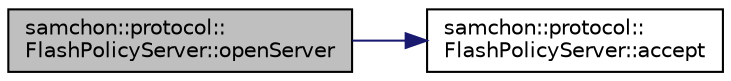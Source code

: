 digraph "samchon::protocol::FlashPolicyServer::openServer"
{
  edge [fontname="Helvetica",fontsize="10",labelfontname="Helvetica",labelfontsize="10"];
  node [fontname="Helvetica",fontsize="10",shape=record];
  rankdir="LR";
  Node1 [label="samchon::protocol::\lFlashPolicyServer::openServer",height=0.2,width=0.4,color="black", fillcolor="grey75", style="filled", fontcolor="black"];
  Node1 -> Node2 [color="midnightblue",fontsize="10",style="solid",fontname="Helvetica"];
  Node2 [label="samchon::protocol::\lFlashPolicyServer::accept",height=0.2,width=0.4,color="black", fillcolor="white", style="filled",URL="$d2/d55/classsamchon_1_1protocol_1_1FlashPolicyServer.html#a8834ec753dcb4a2eef4eb58fd62c6232",tooltip="Accept client. "];
}
